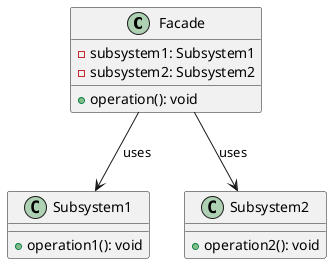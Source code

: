 @startuml
class Facade {
    -subsystem1: Subsystem1
    -subsystem2: Subsystem2
    +operation(): void
}

class Subsystem1 {
    +operation1(): void
}

class Subsystem2 {
    +operation2(): void
}

Facade --> Subsystem1 : uses
Facade --> Subsystem2 : uses
@enduml